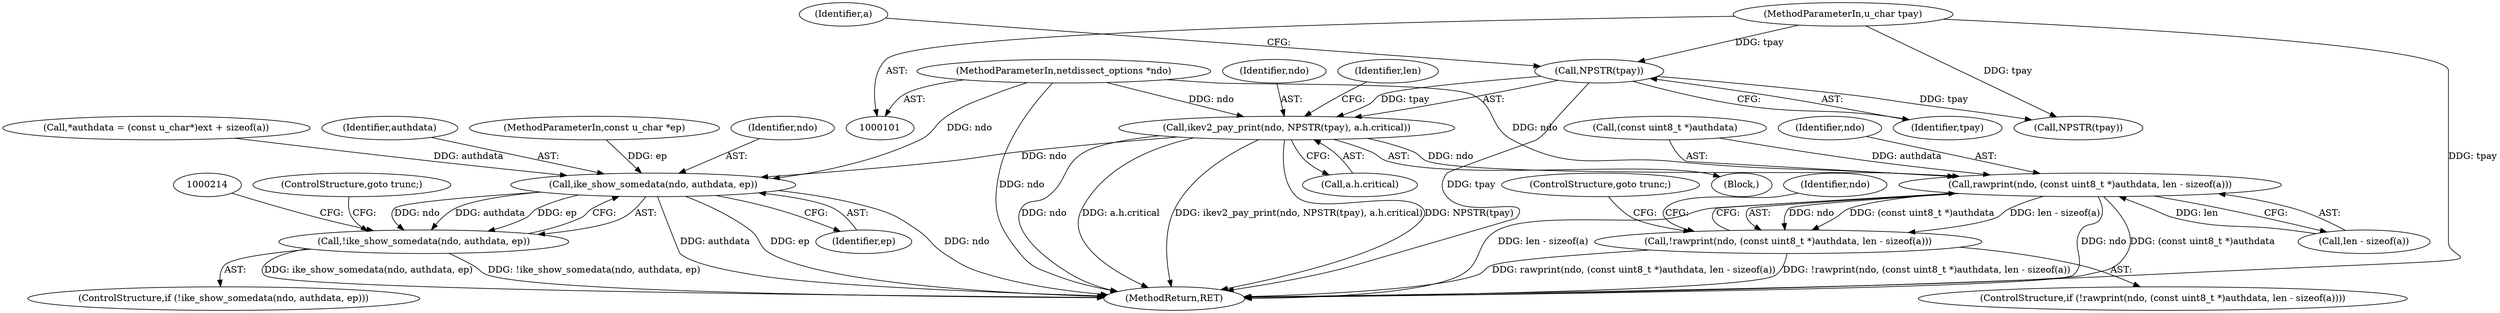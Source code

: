 digraph "0_tcpdump_c2ef693866beae071a24b45c49f9674af1df4028_1@pointer" {
"1000135" [label="(Call,ikev2_pay_print(ndo, NPSTR(tpay), a.h.critical))"];
"1000102" [label="(MethodParameterIn,netdissect_options *ndo)"];
"1000137" [label="(Call,NPSTR(tpay))"];
"1000103" [label="(MethodParameterIn,u_char tpay)"];
"1000184" [label="(Call,rawprint(ndo, (const uint8_t *)authdata, len - sizeof(a)))"];
"1000183" [label="(Call,!rawprint(ndo, (const uint8_t *)authdata, len - sizeof(a)))"];
"1000206" [label="(Call,ike_show_somedata(ndo, authdata, ep))"];
"1000205" [label="(Call,!ike_show_somedata(ndo, authdata, ep))"];
"1000145" [label="(Identifier,len)"];
"1000185" [label="(Identifier,ndo)"];
"1000209" [label="(Identifier,ep)"];
"1000193" [label="(ControlStructure,goto trunc;)"];
"1000186" [label="(Call,(const uint8_t *)authdata)"];
"1000183" [label="(Call,!rawprint(ndo, (const uint8_t *)authdata, len - sizeof(a)))"];
"1000189" [label="(Call,len - sizeof(a))"];
"1000137" [label="(Call,NPSTR(tpay))"];
"1000206" [label="(Call,ike_show_somedata(ndo, authdata, ep))"];
"1000204" [label="(ControlStructure,if (!ike_show_somedata(ndo, authdata, ep)))"];
"1000136" [label="(Identifier,ndo)"];
"1000184" [label="(Call,rawprint(ndo, (const uint8_t *)authdata, len - sizeof(a)))"];
"1000138" [label="(Identifier,tpay)"];
"1000111" [label="(Block,)"];
"1000117" [label="(Call,*authdata = (const u_char*)ext + sizeof(a))"];
"1000135" [label="(Call,ikev2_pay_print(ndo, NPSTR(tpay), a.h.critical))"];
"1000196" [label="(Identifier,ndo)"];
"1000227" [label="(MethodReturn,RET)"];
"1000208" [label="(Identifier,authdata)"];
"1000223" [label="(Call,NPSTR(tpay))"];
"1000106" [label="(MethodParameterIn,const u_char *ep)"];
"1000102" [label="(MethodParameterIn,netdissect_options *ndo)"];
"1000207" [label="(Identifier,ndo)"];
"1000205" [label="(Call,!ike_show_somedata(ndo, authdata, ep))"];
"1000141" [label="(Identifier,a)"];
"1000139" [label="(Call,a.h.critical)"];
"1000103" [label="(MethodParameterIn,u_char tpay)"];
"1000210" [label="(ControlStructure,goto trunc;)"];
"1000182" [label="(ControlStructure,if (!rawprint(ndo, (const uint8_t *)authdata, len - sizeof(a))))"];
"1000135" -> "1000111"  [label="AST: "];
"1000135" -> "1000139"  [label="CFG: "];
"1000136" -> "1000135"  [label="AST: "];
"1000137" -> "1000135"  [label="AST: "];
"1000139" -> "1000135"  [label="AST: "];
"1000145" -> "1000135"  [label="CFG: "];
"1000135" -> "1000227"  [label="DDG: ndo"];
"1000135" -> "1000227"  [label="DDG: a.h.critical"];
"1000135" -> "1000227"  [label="DDG: ikev2_pay_print(ndo, NPSTR(tpay), a.h.critical)"];
"1000135" -> "1000227"  [label="DDG: NPSTR(tpay)"];
"1000102" -> "1000135"  [label="DDG: ndo"];
"1000137" -> "1000135"  [label="DDG: tpay"];
"1000135" -> "1000184"  [label="DDG: ndo"];
"1000135" -> "1000206"  [label="DDG: ndo"];
"1000102" -> "1000101"  [label="AST: "];
"1000102" -> "1000227"  [label="DDG: ndo"];
"1000102" -> "1000184"  [label="DDG: ndo"];
"1000102" -> "1000206"  [label="DDG: ndo"];
"1000137" -> "1000138"  [label="CFG: "];
"1000138" -> "1000137"  [label="AST: "];
"1000141" -> "1000137"  [label="CFG: "];
"1000137" -> "1000227"  [label="DDG: tpay"];
"1000103" -> "1000137"  [label="DDG: tpay"];
"1000137" -> "1000223"  [label="DDG: tpay"];
"1000103" -> "1000101"  [label="AST: "];
"1000103" -> "1000227"  [label="DDG: tpay"];
"1000103" -> "1000223"  [label="DDG: tpay"];
"1000184" -> "1000183"  [label="AST: "];
"1000184" -> "1000189"  [label="CFG: "];
"1000185" -> "1000184"  [label="AST: "];
"1000186" -> "1000184"  [label="AST: "];
"1000189" -> "1000184"  [label="AST: "];
"1000183" -> "1000184"  [label="CFG: "];
"1000184" -> "1000227"  [label="DDG: ndo"];
"1000184" -> "1000227"  [label="DDG: (const uint8_t *)authdata"];
"1000184" -> "1000227"  [label="DDG: len - sizeof(a)"];
"1000184" -> "1000183"  [label="DDG: ndo"];
"1000184" -> "1000183"  [label="DDG: (const uint8_t *)authdata"];
"1000184" -> "1000183"  [label="DDG: len - sizeof(a)"];
"1000186" -> "1000184"  [label="DDG: authdata"];
"1000189" -> "1000184"  [label="DDG: len"];
"1000183" -> "1000182"  [label="AST: "];
"1000193" -> "1000183"  [label="CFG: "];
"1000196" -> "1000183"  [label="CFG: "];
"1000183" -> "1000227"  [label="DDG: rawprint(ndo, (const uint8_t *)authdata, len - sizeof(a))"];
"1000183" -> "1000227"  [label="DDG: !rawprint(ndo, (const uint8_t *)authdata, len - sizeof(a))"];
"1000206" -> "1000205"  [label="AST: "];
"1000206" -> "1000209"  [label="CFG: "];
"1000207" -> "1000206"  [label="AST: "];
"1000208" -> "1000206"  [label="AST: "];
"1000209" -> "1000206"  [label="AST: "];
"1000205" -> "1000206"  [label="CFG: "];
"1000206" -> "1000227"  [label="DDG: authdata"];
"1000206" -> "1000227"  [label="DDG: ep"];
"1000206" -> "1000227"  [label="DDG: ndo"];
"1000206" -> "1000205"  [label="DDG: ndo"];
"1000206" -> "1000205"  [label="DDG: authdata"];
"1000206" -> "1000205"  [label="DDG: ep"];
"1000117" -> "1000206"  [label="DDG: authdata"];
"1000106" -> "1000206"  [label="DDG: ep"];
"1000205" -> "1000204"  [label="AST: "];
"1000210" -> "1000205"  [label="CFG: "];
"1000214" -> "1000205"  [label="CFG: "];
"1000205" -> "1000227"  [label="DDG: ike_show_somedata(ndo, authdata, ep)"];
"1000205" -> "1000227"  [label="DDG: !ike_show_somedata(ndo, authdata, ep)"];
}
